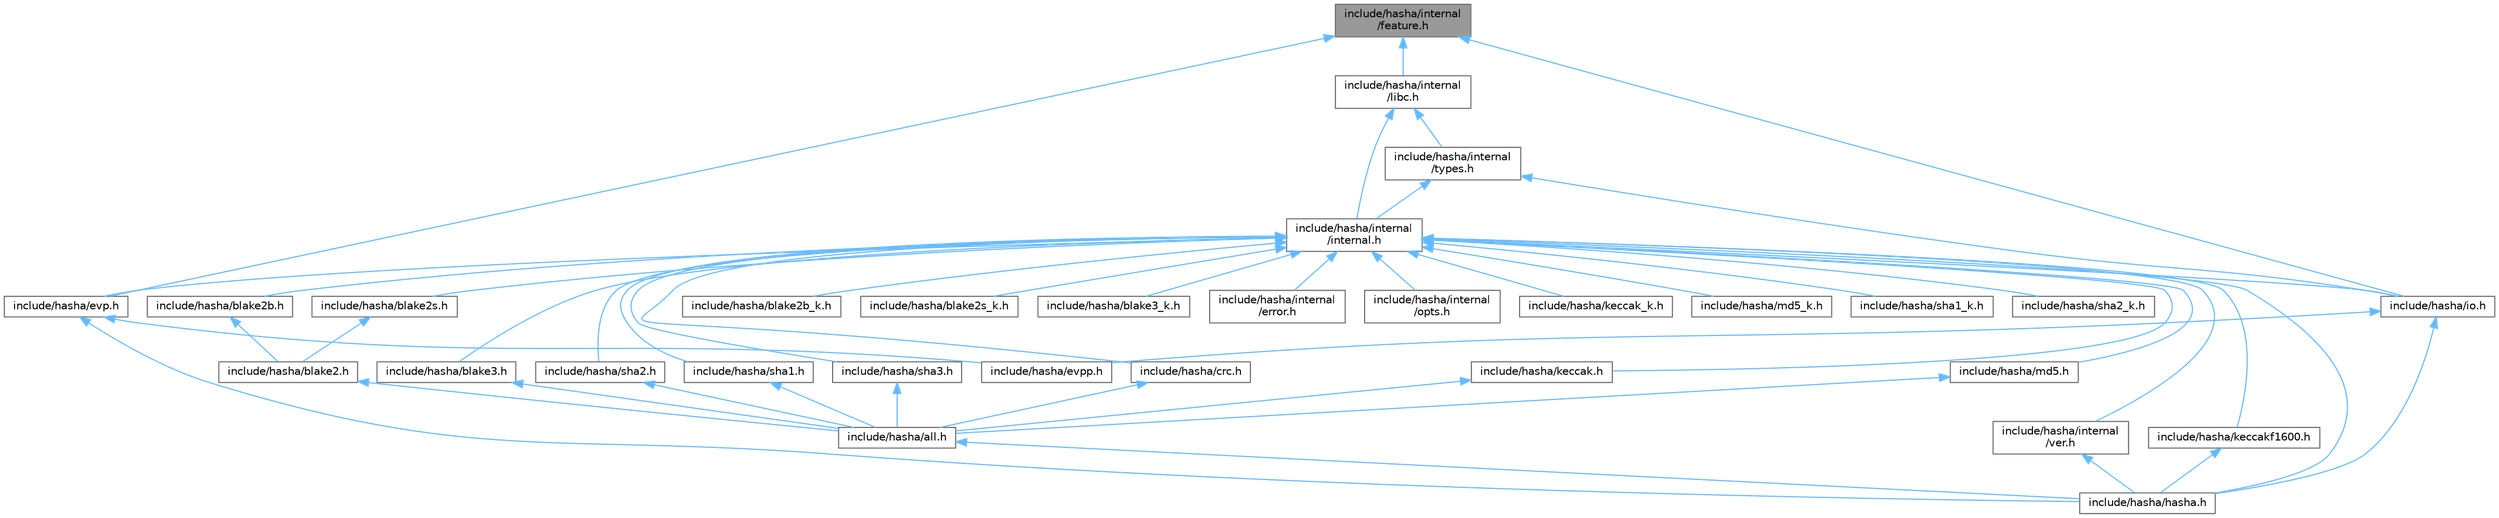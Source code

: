 digraph "include/hasha/internal/feature.h"
{
 // LATEX_PDF_SIZE
  bgcolor="transparent";
  edge [fontname=Helvetica,fontsize=10,labelfontname=Helvetica,labelfontsize=10];
  node [fontname=Helvetica,fontsize=10,shape=box,height=0.2,width=0.4];
  Node1 [id="Node000001",label="include/hasha/internal\l/feature.h",height=0.2,width=0.4,color="gray40", fillcolor="grey60", style="filled", fontcolor="black",tooltip=" "];
  Node1 -> Node2 [id="edge1_Node000001_Node000002",dir="back",color="steelblue1",style="solid",tooltip=" "];
  Node2 [id="Node000002",label="include/hasha/evp.h",height=0.2,width=0.4,color="grey40", fillcolor="white", style="filled",URL="$d5/d67/evp_8h.html",tooltip="Header file for the EVP Hasher abstraction."];
  Node2 -> Node3 [id="edge2_Node000002_Node000003",dir="back",color="steelblue1",style="solid",tooltip=" "];
  Node3 [id="Node000003",label="include/hasha/evpp.h",height=0.2,width=0.4,color="grey40", fillcolor="white", style="filled",URL="$dc/d53/evpp_8h.html",tooltip=" "];
  Node2 -> Node4 [id="edge3_Node000002_Node000004",dir="back",color="steelblue1",style="solid",tooltip=" "];
  Node4 [id="Node000004",label="include/hasha/hasha.h",height=0.2,width=0.4,color="grey40", fillcolor="white", style="filled",URL="$d3/df9/hasha_8h.html",tooltip=" "];
  Node1 -> Node5 [id="edge4_Node000001_Node000005",dir="back",color="steelblue1",style="solid",tooltip=" "];
  Node5 [id="Node000005",label="include/hasha/internal\l/libc.h",height=0.2,width=0.4,color="grey40", fillcolor="white", style="filled",URL="$db/dc8/libc_8h.html",tooltip=" "];
  Node5 -> Node6 [id="edge5_Node000005_Node000006",dir="back",color="steelblue1",style="solid",tooltip=" "];
  Node6 [id="Node000006",label="include/hasha/internal\l/internal.h",height=0.2,width=0.4,color="grey40", fillcolor="white", style="filled",URL="$db/dde/internal_8h.html",tooltip=" "];
  Node6 -> Node7 [id="edge6_Node000006_Node000007",dir="back",color="steelblue1",style="solid",tooltip=" "];
  Node7 [id="Node000007",label="include/hasha/blake2b.h",height=0.2,width=0.4,color="grey40", fillcolor="white", style="filled",URL="$d2/d28/blake2b_8h.html",tooltip="Header file for the BLAKE2b hashing algorithm."];
  Node7 -> Node8 [id="edge7_Node000007_Node000008",dir="back",color="steelblue1",style="solid",tooltip=" "];
  Node8 [id="Node000008",label="include/hasha/blake2.h",height=0.2,width=0.4,color="grey40", fillcolor="white", style="filled",URL="$dd/d41/blake2_8h.html",tooltip=" "];
  Node8 -> Node9 [id="edge8_Node000008_Node000009",dir="back",color="steelblue1",style="solid",tooltip=" "];
  Node9 [id="Node000009",label="include/hasha/all.h",height=0.2,width=0.4,color="grey40", fillcolor="white", style="filled",URL="$da/d0d/all_8h.html",tooltip=" "];
  Node9 -> Node4 [id="edge9_Node000009_Node000004",dir="back",color="steelblue1",style="solid",tooltip=" "];
  Node6 -> Node10 [id="edge10_Node000006_Node000010",dir="back",color="steelblue1",style="solid",tooltip=" "];
  Node10 [id="Node000010",label="include/hasha/blake2b_k.h",height=0.2,width=0.4,color="grey40", fillcolor="white", style="filled",URL="$d0/dff/blake2b__k_8h.html",tooltip="Blake2B Constants for Hash Computation."];
  Node6 -> Node11 [id="edge11_Node000006_Node000011",dir="back",color="steelblue1",style="solid",tooltip=" "];
  Node11 [id="Node000011",label="include/hasha/blake2s.h",height=0.2,width=0.4,color="grey40", fillcolor="white", style="filled",URL="$df/dfa/blake2s_8h.html",tooltip="Header file for the BLAKE2s hashing algorithm."];
  Node11 -> Node8 [id="edge12_Node000011_Node000008",dir="back",color="steelblue1",style="solid",tooltip=" "];
  Node6 -> Node12 [id="edge13_Node000006_Node000012",dir="back",color="steelblue1",style="solid",tooltip=" "];
  Node12 [id="Node000012",label="include/hasha/blake2s_k.h",height=0.2,width=0.4,color="grey40", fillcolor="white", style="filled",URL="$d7/d6e/blake2s__k_8h.html",tooltip="Blake2S Constants for Hash Computation."];
  Node6 -> Node13 [id="edge14_Node000006_Node000013",dir="back",color="steelblue1",style="solid",tooltip=" "];
  Node13 [id="Node000013",label="include/hasha/blake3.h",height=0.2,width=0.4,color="grey40", fillcolor="white", style="filled",URL="$d0/d8f/blake3_8h.html",tooltip="Header file for the BLAKE3 hashing algorithm."];
  Node13 -> Node9 [id="edge15_Node000013_Node000009",dir="back",color="steelblue1",style="solid",tooltip=" "];
  Node6 -> Node14 [id="edge16_Node000006_Node000014",dir="back",color="steelblue1",style="solid",tooltip=" "];
  Node14 [id="Node000014",label="include/hasha/blake3_k.h",height=0.2,width=0.4,color="grey40", fillcolor="white", style="filled",URL="$db/d6a/blake3__k_8h.html",tooltip="Blake3 Constants for Hash Computation."];
  Node6 -> Node15 [id="edge17_Node000006_Node000015",dir="back",color="steelblue1",style="solid",tooltip=" "];
  Node15 [id="Node000015",label="include/hasha/crc.h",height=0.2,width=0.4,color="grey40", fillcolor="white", style="filled",URL="$dc/de6/crc_8h.html",tooltip="Header file for CRC32 checksum calculation."];
  Node15 -> Node9 [id="edge18_Node000015_Node000009",dir="back",color="steelblue1",style="solid",tooltip=" "];
  Node6 -> Node2 [id="edge19_Node000006_Node000002",dir="back",color="steelblue1",style="solid",tooltip=" "];
  Node6 -> Node4 [id="edge20_Node000006_Node000004",dir="back",color="steelblue1",style="solid",tooltip=" "];
  Node6 -> Node16 [id="edge21_Node000006_Node000016",dir="back",color="steelblue1",style="solid",tooltip=" "];
  Node16 [id="Node000016",label="include/hasha/internal\l/error.h",height=0.2,width=0.4,color="grey40", fillcolor="white", style="filled",URL="$da/d41/error_8h.html",tooltip=" "];
  Node6 -> Node17 [id="edge22_Node000006_Node000017",dir="back",color="steelblue1",style="solid",tooltip=" "];
  Node17 [id="Node000017",label="include/hasha/internal\l/opts.h",height=0.2,width=0.4,color="grey40", fillcolor="white", style="filled",URL="$d8/d68/opts_8h.html",tooltip=" "];
  Node6 -> Node18 [id="edge23_Node000006_Node000018",dir="back",color="steelblue1",style="solid",tooltip=" "];
  Node18 [id="Node000018",label="include/hasha/internal\l/ver.h",height=0.2,width=0.4,color="grey40", fillcolor="white", style="filled",URL="$d9/d2e/ver_8h.html",tooltip=" "];
  Node18 -> Node4 [id="edge24_Node000018_Node000004",dir="back",color="steelblue1",style="solid",tooltip=" "];
  Node6 -> Node19 [id="edge25_Node000006_Node000019",dir="back",color="steelblue1",style="solid",tooltip=" "];
  Node19 [id="Node000019",label="include/hasha/io.h",height=0.2,width=0.4,color="grey40", fillcolor="white", style="filled",URL="$dc/dac/io_8h.html",tooltip="Header file for I/O operations related to hashing."];
  Node19 -> Node3 [id="edge26_Node000019_Node000003",dir="back",color="steelblue1",style="solid",tooltip=" "];
  Node19 -> Node4 [id="edge27_Node000019_Node000004",dir="back",color="steelblue1",style="solid",tooltip=" "];
  Node6 -> Node20 [id="edge28_Node000006_Node000020",dir="back",color="steelblue1",style="solid",tooltip=" "];
  Node20 [id="Node000020",label="include/hasha/keccak.h",height=0.2,width=0.4,color="grey40", fillcolor="white", style="filled",URL="$d6/dd8/keccak_8h.html",tooltip="Header file for Keccak-based hash functions."];
  Node20 -> Node9 [id="edge29_Node000020_Node000009",dir="back",color="steelblue1",style="solid",tooltip=" "];
  Node6 -> Node21 [id="edge30_Node000006_Node000021",dir="back",color="steelblue1",style="solid",tooltip=" "];
  Node21 [id="Node000021",label="include/hasha/keccak_k.h",height=0.2,width=0.4,color="grey40", fillcolor="white", style="filled",URL="$dd/d02/keccak__k_8h.html",tooltip="Keccak Constants for Hash Computation."];
  Node6 -> Node22 [id="edge31_Node000006_Node000022",dir="back",color="steelblue1",style="solid",tooltip=" "];
  Node22 [id="Node000022",label="include/hasha/keccakf1600.h",height=0.2,width=0.4,color="grey40", fillcolor="white", style="filled",URL="$d8/d46/keccakf1600_8h.html",tooltip=" "];
  Node22 -> Node4 [id="edge32_Node000022_Node000004",dir="back",color="steelblue1",style="solid",tooltip=" "];
  Node6 -> Node23 [id="edge33_Node000006_Node000023",dir="back",color="steelblue1",style="solid",tooltip=" "];
  Node23 [id="Node000023",label="include/hasha/md5.h",height=0.2,width=0.4,color="grey40", fillcolor="white", style="filled",URL="$da/db0/md5_8h.html",tooltip="Header file for the MD5 cryptographic hash function."];
  Node23 -> Node9 [id="edge34_Node000023_Node000009",dir="back",color="steelblue1",style="solid",tooltip=" "];
  Node6 -> Node24 [id="edge35_Node000006_Node000024",dir="back",color="steelblue1",style="solid",tooltip=" "];
  Node24 [id="Node000024",label="include/hasha/md5_k.h",height=0.2,width=0.4,color="grey40", fillcolor="white", style="filled",URL="$d3/d38/md5__k_8h.html",tooltip="MD5 Constants for Hash Computation."];
  Node6 -> Node25 [id="edge36_Node000006_Node000025",dir="back",color="steelblue1",style="solid",tooltip=" "];
  Node25 [id="Node000025",label="include/hasha/sha1.h",height=0.2,width=0.4,color="grey40", fillcolor="white", style="filled",URL="$db/db5/sha1_8h.html",tooltip="Header file for the SHA-1 cryptographic hash algorithm."];
  Node25 -> Node9 [id="edge37_Node000025_Node000009",dir="back",color="steelblue1",style="solid",tooltip=" "];
  Node6 -> Node26 [id="edge38_Node000006_Node000026",dir="back",color="steelblue1",style="solid",tooltip=" "];
  Node26 [id="Node000026",label="include/hasha/sha1_k.h",height=0.2,width=0.4,color="grey40", fillcolor="white", style="filled",URL="$d4/d5f/sha1__k_8h.html",tooltip="SHA-1 Constants for Hash Computation."];
  Node6 -> Node27 [id="edge39_Node000006_Node000027",dir="back",color="steelblue1",style="solid",tooltip=" "];
  Node27 [id="Node000027",label="include/hasha/sha2.h",height=0.2,width=0.4,color="grey40", fillcolor="white", style="filled",URL="$db/d4d/sha2_8h.html",tooltip="Header file for SHA-2 cryptographic hash functions."];
  Node27 -> Node9 [id="edge40_Node000027_Node000009",dir="back",color="steelblue1",style="solid",tooltip=" "];
  Node6 -> Node28 [id="edge41_Node000006_Node000028",dir="back",color="steelblue1",style="solid",tooltip=" "];
  Node28 [id="Node000028",label="include/hasha/sha2_k.h",height=0.2,width=0.4,color="grey40", fillcolor="white", style="filled",URL="$d7/d9c/sha2__k_8h.html",tooltip="SHA-2 Constants for Hash Computation."];
  Node6 -> Node29 [id="edge42_Node000006_Node000029",dir="back",color="steelblue1",style="solid",tooltip=" "];
  Node29 [id="Node000029",label="include/hasha/sha3.h",height=0.2,width=0.4,color="grey40", fillcolor="white", style="filled",URL="$d7/dda/sha3_8h.html",tooltip="Header file for SHA3 cryptographic hash functions."];
  Node29 -> Node9 [id="edge43_Node000029_Node000009",dir="back",color="steelblue1",style="solid",tooltip=" "];
  Node5 -> Node30 [id="edge44_Node000005_Node000030",dir="back",color="steelblue1",style="solid",tooltip=" "];
  Node30 [id="Node000030",label="include/hasha/internal\l/types.h",height=0.2,width=0.4,color="grey40", fillcolor="white", style="filled",URL="$d9/d49/types_8h.html",tooltip=" "];
  Node30 -> Node6 [id="edge45_Node000030_Node000006",dir="back",color="steelblue1",style="solid",tooltip=" "];
  Node30 -> Node19 [id="edge46_Node000030_Node000019",dir="back",color="steelblue1",style="solid",tooltip=" "];
  Node1 -> Node19 [id="edge47_Node000001_Node000019",dir="back",color="steelblue1",style="solid",tooltip=" "];
}
